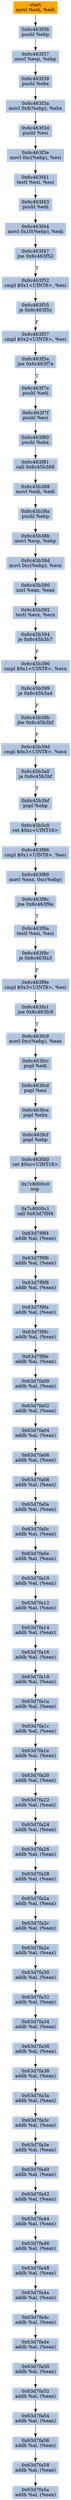 digraph G {
node[shape=rectangle,style=filled,fillcolor=lightsteelblue,color=lightsteelblue]
bgcolor="transparent"
a0x6c463f34movl_edi_edi[label="start\nmovl %edi, %edi",color="lightgrey",fillcolor="orange"];
a0x6c463f36pushl_ebp[label="0x6c463f36\npushl %ebp"];
a0x6c463f37movl_esp_ebp[label="0x6c463f37\nmovl %esp, %ebp"];
a0x6c463f39pushl_ebx[label="0x6c463f39\npushl %ebx"];
a0x6c463f3amovl_0x8ebp__ebx[label="0x6c463f3a\nmovl 0x8(%ebp), %ebx"];
a0x6c463f3dpushl_esi[label="0x6c463f3d\npushl %esi"];
a0x6c463f3emovl_0xcebp__esi[label="0x6c463f3e\nmovl 0xc(%ebp), %esi"];
a0x6c463f41testl_esi_esi[label="0x6c463f41\ntestl %esi, %esi"];
a0x6c463f43pushl_edi[label="0x6c463f43\npushl %edi"];
a0x6c463f44movl_0x10ebp__edi[label="0x6c463f44\nmovl 0x10(%ebp), %edi"];
a0x6c463f47jne_0x6c463f52[label="0x6c463f47\njne 0x6c463f52"];
a0x6c463f52cmpl_0x1UINT8_esi[label="0x6c463f52\ncmpl $0x1<UINT8>, %esi"];
a0x6c463f55je_0x6c463f5c[label="0x6c463f55\nje 0x6c463f5c"];
a0x6c463f57cmpl_0x2UINT8_esi[label="0x6c463f57\ncmpl $0x2<UINT8>, %esi"];
a0x6c463f5ajne_0x6c463f7e[label="0x6c463f5a\njne 0x6c463f7e"];
a0x6c463f7epushl_edi[label="0x6c463f7e\npushl %edi"];
a0x6c463f7fpushl_esi[label="0x6c463f7f\npushl %esi"];
a0x6c463f80pushl_ebx[label="0x6c463f80\npushl %ebx"];
a0x6c463f81call_0x6c45b388[label="0x6c463f81\ncall 0x6c45b388"];
a0x6c45b388movl_edi_edi[label="0x6c45b388\nmovl %edi, %edi"];
a0x6c45b38apushl_ebp[label="0x6c45b38a\npushl %ebp"];
a0x6c45b38bmovl_esp_ebp[label="0x6c45b38b\nmovl %esp, %ebp"];
a0x6c45b38dmovl_0xcebp__ecx[label="0x6c45b38d\nmovl 0xc(%ebp), %ecx"];
a0x6c45b390xorl_eax_eax[label="0x6c45b390\nxorl %eax, %eax"];
a0x6c45b392testl_ecx_ecx[label="0x6c45b392\ntestl %ecx, %ecx"];
a0x6c45b394je_0x6c45b3b7[label="0x6c45b394\nje 0x6c45b3b7"];
a0x6c45b396cmpl_0x1UINT8_ecx[label="0x6c45b396\ncmpl $0x1<UINT8>, %ecx"];
a0x6c45b399je_0x6c45b3a4[label="0x6c45b399\nje 0x6c45b3a4"];
a0x6c45b39bjbe_0x6c45b3bf[label="0x6c45b39b\njbe 0x6c45b3bf"];
a0x6c45b39dcmpl_0x3UINT8_ecx[label="0x6c45b39d\ncmpl $0x3<UINT8>, %ecx"];
a0x6c45b3a0ja_0x6c45b3bf[label="0x6c45b3a0\nja 0x6c45b3bf"];
a0x6c45b3bfpopl_ebp[label="0x6c45b3bf\npopl %ebp"];
a0x6c45b3c0ret_0xcUINT16[label="0x6c45b3c0\nret $0xc<UINT16>"];
a0x6c463f86cmpl_0x1UINT8_esi[label="0x6c463f86\ncmpl $0x1<UINT8>, %esi"];
a0x6c463f89movl_eax_0xcebp_[label="0x6c463f89\nmovl %eax, 0xc(%ebp)"];
a0x6c463f8cjne_0x6c463f9a[label="0x6c463f8c\njne 0x6c463f9a"];
a0x6c463f9atestl_esi_esi[label="0x6c463f9a\ntestl %esi, %esi"];
a0x6c463f9cje_0x6c463fa3[label="0x6c463f9c\nje 0x6c463fa3"];
a0x6c463f9ecmpl_0x3UINT8_esi[label="0x6c463f9e\ncmpl $0x3<UINT8>, %esi"];
a0x6c463fa1jne_0x6c463fc9[label="0x6c463fa1\njne 0x6c463fc9"];
a0x6c463fc9movl_0xcebp__eax[label="0x6c463fc9\nmovl 0xc(%ebp), %eax"];
a0x6c463fccpopl_edi[label="0x6c463fcc\npopl %edi"];
a0x6c463fcdpopl_esi[label="0x6c463fcd\npopl %esi"];
a0x6c463fcepopl_ebx[label="0x6c463fce\npopl %ebx"];
a0x6c463fcfpopl_ebp[label="0x6c463fcf\npopl %ebp"];
a0x6c463fd0ret_0xcUINT16[label="0x6c463fd0\nret $0xc<UINT16>"];
a0x7c8000c0nop_[label="0x7c8000c0\nnop "];
a0x7c8000c1call_0x63d7f9f4[label="0x7c8000c1\ncall 0x63d7f9f4"];
a0x63d7f9f4addb_al_eax_[label="0x63d7f9f4\naddb %al, (%eax)"];
a0x63d7f9f6addb_al_eax_[label="0x63d7f9f6\naddb %al, (%eax)"];
a0x63d7f9f8addb_al_eax_[label="0x63d7f9f8\naddb %al, (%eax)"];
a0x63d7f9faaddb_al_eax_[label="0x63d7f9fa\naddb %al, (%eax)"];
a0x63d7f9fcaddb_al_eax_[label="0x63d7f9fc\naddb %al, (%eax)"];
a0x63d7f9feaddb_al_eax_[label="0x63d7f9fe\naddb %al, (%eax)"];
a0x63d7fa00addb_al_eax_[label="0x63d7fa00\naddb %al, (%eax)"];
a0x63d7fa02addb_al_eax_[label="0x63d7fa02\naddb %al, (%eax)"];
a0x63d7fa04addb_al_eax_[label="0x63d7fa04\naddb %al, (%eax)"];
a0x63d7fa06addb_al_eax_[label="0x63d7fa06\naddb %al, (%eax)"];
a0x63d7fa08addb_al_eax_[label="0x63d7fa08\naddb %al, (%eax)"];
a0x63d7fa0aaddb_al_eax_[label="0x63d7fa0a\naddb %al, (%eax)"];
a0x63d7fa0caddb_al_eax_[label="0x63d7fa0c\naddb %al, (%eax)"];
a0x63d7fa0eaddb_al_eax_[label="0x63d7fa0e\naddb %al, (%eax)"];
a0x63d7fa10addb_al_eax_[label="0x63d7fa10\naddb %al, (%eax)"];
a0x63d7fa12addb_al_eax_[label="0x63d7fa12\naddb %al, (%eax)"];
a0x63d7fa14addb_al_eax_[label="0x63d7fa14\naddb %al, (%eax)"];
a0x63d7fa16addb_al_eax_[label="0x63d7fa16\naddb %al, (%eax)"];
a0x63d7fa18addb_al_eax_[label="0x63d7fa18\naddb %al, (%eax)"];
a0x63d7fa1aaddb_al_eax_[label="0x63d7fa1a\naddb %al, (%eax)"];
a0x63d7fa1caddb_al_eax_[label="0x63d7fa1c\naddb %al, (%eax)"];
a0x63d7fa1eaddb_al_eax_[label="0x63d7fa1e\naddb %al, (%eax)"];
a0x63d7fa20addb_al_eax_[label="0x63d7fa20\naddb %al, (%eax)"];
a0x63d7fa22addb_al_eax_[label="0x63d7fa22\naddb %al, (%eax)"];
a0x63d7fa24addb_al_eax_[label="0x63d7fa24\naddb %al, (%eax)"];
a0x63d7fa26addb_al_eax_[label="0x63d7fa26\naddb %al, (%eax)"];
a0x63d7fa28addb_al_eax_[label="0x63d7fa28\naddb %al, (%eax)"];
a0x63d7fa2aaddb_al_eax_[label="0x63d7fa2a\naddb %al, (%eax)"];
a0x63d7fa2caddb_al_eax_[label="0x63d7fa2c\naddb %al, (%eax)"];
a0x63d7fa2eaddb_al_eax_[label="0x63d7fa2e\naddb %al, (%eax)"];
a0x63d7fa30addb_al_eax_[label="0x63d7fa30\naddb %al, (%eax)"];
a0x63d7fa32addb_al_eax_[label="0x63d7fa32\naddb %al, (%eax)"];
a0x63d7fa34addb_al_eax_[label="0x63d7fa34\naddb %al, (%eax)"];
a0x63d7fa36addb_al_eax_[label="0x63d7fa36\naddb %al, (%eax)"];
a0x63d7fa38addb_al_eax_[label="0x63d7fa38\naddb %al, (%eax)"];
a0x63d7fa3aaddb_al_eax_[label="0x63d7fa3a\naddb %al, (%eax)"];
a0x63d7fa3caddb_al_eax_[label="0x63d7fa3c\naddb %al, (%eax)"];
a0x63d7fa3eaddb_al_eax_[label="0x63d7fa3e\naddb %al, (%eax)"];
a0x63d7fa40addb_al_eax_[label="0x63d7fa40\naddb %al, (%eax)"];
a0x63d7fa42addb_al_eax_[label="0x63d7fa42\naddb %al, (%eax)"];
a0x63d7fa44addb_al_eax_[label="0x63d7fa44\naddb %al, (%eax)"];
a0x63d7fa46addb_al_eax_[label="0x63d7fa46\naddb %al, (%eax)"];
a0x63d7fa48addb_al_eax_[label="0x63d7fa48\naddb %al, (%eax)"];
a0x63d7fa4aaddb_al_eax_[label="0x63d7fa4a\naddb %al, (%eax)"];
a0x63d7fa4caddb_al_eax_[label="0x63d7fa4c\naddb %al, (%eax)"];
a0x63d7fa4eaddb_al_eax_[label="0x63d7fa4e\naddb %al, (%eax)"];
a0x63d7fa50addb_al_eax_[label="0x63d7fa50\naddb %al, (%eax)"];
a0x63d7fa52addb_al_eax_[label="0x63d7fa52\naddb %al, (%eax)"];
a0x63d7fa54addb_al_eax_[label="0x63d7fa54\naddb %al, (%eax)"];
a0x63d7fa56addb_al_eax_[label="0x63d7fa56\naddb %al, (%eax)"];
a0x63d7fa58addb_al_eax_[label="0x63d7fa58\naddb %al, (%eax)"];
a0x63d7fa5aaddb_al_eax_[label="0x63d7fa5a\naddb %al, (%eax)"];
a0x6c463f34movl_edi_edi -> a0x6c463f36pushl_ebp [color="#000000"];
a0x6c463f36pushl_ebp -> a0x6c463f37movl_esp_ebp [color="#000000"];
a0x6c463f37movl_esp_ebp -> a0x6c463f39pushl_ebx [color="#000000"];
a0x6c463f39pushl_ebx -> a0x6c463f3amovl_0x8ebp__ebx [color="#000000"];
a0x6c463f3amovl_0x8ebp__ebx -> a0x6c463f3dpushl_esi [color="#000000"];
a0x6c463f3dpushl_esi -> a0x6c463f3emovl_0xcebp__esi [color="#000000"];
a0x6c463f3emovl_0xcebp__esi -> a0x6c463f41testl_esi_esi [color="#000000"];
a0x6c463f41testl_esi_esi -> a0x6c463f43pushl_edi [color="#000000"];
a0x6c463f43pushl_edi -> a0x6c463f44movl_0x10ebp__edi [color="#000000"];
a0x6c463f44movl_0x10ebp__edi -> a0x6c463f47jne_0x6c463f52 [color="#000000"];
a0x6c463f47jne_0x6c463f52 -> a0x6c463f52cmpl_0x1UINT8_esi [color="#000000",label="T"];
a0x6c463f52cmpl_0x1UINT8_esi -> a0x6c463f55je_0x6c463f5c [color="#000000"];
a0x6c463f55je_0x6c463f5c -> a0x6c463f57cmpl_0x2UINT8_esi [color="#000000",label="F"];
a0x6c463f57cmpl_0x2UINT8_esi -> a0x6c463f5ajne_0x6c463f7e [color="#000000"];
a0x6c463f5ajne_0x6c463f7e -> a0x6c463f7epushl_edi [color="#000000",label="T"];
a0x6c463f7epushl_edi -> a0x6c463f7fpushl_esi [color="#000000"];
a0x6c463f7fpushl_esi -> a0x6c463f80pushl_ebx [color="#000000"];
a0x6c463f80pushl_ebx -> a0x6c463f81call_0x6c45b388 [color="#000000"];
a0x6c463f81call_0x6c45b388 -> a0x6c45b388movl_edi_edi [color="#000000"];
a0x6c45b388movl_edi_edi -> a0x6c45b38apushl_ebp [color="#000000"];
a0x6c45b38apushl_ebp -> a0x6c45b38bmovl_esp_ebp [color="#000000"];
a0x6c45b38bmovl_esp_ebp -> a0x6c45b38dmovl_0xcebp__ecx [color="#000000"];
a0x6c45b38dmovl_0xcebp__ecx -> a0x6c45b390xorl_eax_eax [color="#000000"];
a0x6c45b390xorl_eax_eax -> a0x6c45b392testl_ecx_ecx [color="#000000"];
a0x6c45b392testl_ecx_ecx -> a0x6c45b394je_0x6c45b3b7 [color="#000000"];
a0x6c45b394je_0x6c45b3b7 -> a0x6c45b396cmpl_0x1UINT8_ecx [color="#000000",label="F"];
a0x6c45b396cmpl_0x1UINT8_ecx -> a0x6c45b399je_0x6c45b3a4 [color="#000000"];
a0x6c45b399je_0x6c45b3a4 -> a0x6c45b39bjbe_0x6c45b3bf [color="#000000",label="F"];
a0x6c45b39bjbe_0x6c45b3bf -> a0x6c45b39dcmpl_0x3UINT8_ecx [color="#000000",label="F"];
a0x6c45b39dcmpl_0x3UINT8_ecx -> a0x6c45b3a0ja_0x6c45b3bf [color="#000000"];
a0x6c45b3a0ja_0x6c45b3bf -> a0x6c45b3bfpopl_ebp [color="#000000",label="T"];
a0x6c45b3bfpopl_ebp -> a0x6c45b3c0ret_0xcUINT16 [color="#000000"];
a0x6c45b3c0ret_0xcUINT16 -> a0x6c463f86cmpl_0x1UINT8_esi [color="#000000"];
a0x6c463f86cmpl_0x1UINT8_esi -> a0x6c463f89movl_eax_0xcebp_ [color="#000000"];
a0x6c463f89movl_eax_0xcebp_ -> a0x6c463f8cjne_0x6c463f9a [color="#000000"];
a0x6c463f8cjne_0x6c463f9a -> a0x6c463f9atestl_esi_esi [color="#000000",label="T"];
a0x6c463f9atestl_esi_esi -> a0x6c463f9cje_0x6c463fa3 [color="#000000"];
a0x6c463f9cje_0x6c463fa3 -> a0x6c463f9ecmpl_0x3UINT8_esi [color="#000000",label="F"];
a0x6c463f9ecmpl_0x3UINT8_esi -> a0x6c463fa1jne_0x6c463fc9 [color="#000000"];
a0x6c463fa1jne_0x6c463fc9 -> a0x6c463fc9movl_0xcebp__eax [color="#000000",label="T"];
a0x6c463fc9movl_0xcebp__eax -> a0x6c463fccpopl_edi [color="#000000"];
a0x6c463fccpopl_edi -> a0x6c463fcdpopl_esi [color="#000000"];
a0x6c463fcdpopl_esi -> a0x6c463fcepopl_ebx [color="#000000"];
a0x6c463fcepopl_ebx -> a0x6c463fcfpopl_ebp [color="#000000"];
a0x6c463fcfpopl_ebp -> a0x6c463fd0ret_0xcUINT16 [color="#000000"];
a0x6c463fd0ret_0xcUINT16 -> a0x7c8000c0nop_ [color="#000000"];
a0x7c8000c0nop_ -> a0x7c8000c1call_0x63d7f9f4 [color="#000000"];
a0x7c8000c1call_0x63d7f9f4 -> a0x63d7f9f4addb_al_eax_ [color="#000000"];
a0x63d7f9f4addb_al_eax_ -> a0x63d7f9f6addb_al_eax_ [color="#000000"];
a0x63d7f9f6addb_al_eax_ -> a0x63d7f9f8addb_al_eax_ [color="#000000"];
a0x63d7f9f8addb_al_eax_ -> a0x63d7f9faaddb_al_eax_ [color="#000000"];
a0x63d7f9faaddb_al_eax_ -> a0x63d7f9fcaddb_al_eax_ [color="#000000"];
a0x63d7f9fcaddb_al_eax_ -> a0x63d7f9feaddb_al_eax_ [color="#000000"];
a0x63d7f9feaddb_al_eax_ -> a0x63d7fa00addb_al_eax_ [color="#000000"];
a0x63d7fa00addb_al_eax_ -> a0x63d7fa02addb_al_eax_ [color="#000000"];
a0x63d7fa02addb_al_eax_ -> a0x63d7fa04addb_al_eax_ [color="#000000"];
a0x63d7fa04addb_al_eax_ -> a0x63d7fa06addb_al_eax_ [color="#000000"];
a0x63d7fa06addb_al_eax_ -> a0x63d7fa08addb_al_eax_ [color="#000000"];
a0x63d7fa08addb_al_eax_ -> a0x63d7fa0aaddb_al_eax_ [color="#000000"];
a0x63d7fa0aaddb_al_eax_ -> a0x63d7fa0caddb_al_eax_ [color="#000000"];
a0x63d7fa0caddb_al_eax_ -> a0x63d7fa0eaddb_al_eax_ [color="#000000"];
a0x63d7fa0eaddb_al_eax_ -> a0x63d7fa10addb_al_eax_ [color="#000000"];
a0x63d7fa10addb_al_eax_ -> a0x63d7fa12addb_al_eax_ [color="#000000"];
a0x63d7fa12addb_al_eax_ -> a0x63d7fa14addb_al_eax_ [color="#000000"];
a0x63d7fa14addb_al_eax_ -> a0x63d7fa16addb_al_eax_ [color="#000000"];
a0x63d7fa16addb_al_eax_ -> a0x63d7fa18addb_al_eax_ [color="#000000"];
a0x63d7fa18addb_al_eax_ -> a0x63d7fa1aaddb_al_eax_ [color="#000000"];
a0x63d7fa1aaddb_al_eax_ -> a0x63d7fa1caddb_al_eax_ [color="#000000"];
a0x63d7fa1caddb_al_eax_ -> a0x63d7fa1eaddb_al_eax_ [color="#000000"];
a0x63d7fa1eaddb_al_eax_ -> a0x63d7fa20addb_al_eax_ [color="#000000"];
a0x63d7fa20addb_al_eax_ -> a0x63d7fa22addb_al_eax_ [color="#000000"];
a0x63d7fa22addb_al_eax_ -> a0x63d7fa24addb_al_eax_ [color="#000000"];
a0x63d7fa24addb_al_eax_ -> a0x63d7fa26addb_al_eax_ [color="#000000"];
a0x63d7fa26addb_al_eax_ -> a0x63d7fa28addb_al_eax_ [color="#000000"];
a0x63d7fa28addb_al_eax_ -> a0x63d7fa2aaddb_al_eax_ [color="#000000"];
a0x63d7fa2aaddb_al_eax_ -> a0x63d7fa2caddb_al_eax_ [color="#000000"];
a0x63d7fa2caddb_al_eax_ -> a0x63d7fa2eaddb_al_eax_ [color="#000000"];
a0x63d7fa2eaddb_al_eax_ -> a0x63d7fa30addb_al_eax_ [color="#000000"];
a0x63d7fa30addb_al_eax_ -> a0x63d7fa32addb_al_eax_ [color="#000000"];
a0x63d7fa32addb_al_eax_ -> a0x63d7fa34addb_al_eax_ [color="#000000"];
a0x63d7fa34addb_al_eax_ -> a0x63d7fa36addb_al_eax_ [color="#000000"];
a0x63d7fa36addb_al_eax_ -> a0x63d7fa38addb_al_eax_ [color="#000000"];
a0x63d7fa38addb_al_eax_ -> a0x63d7fa3aaddb_al_eax_ [color="#000000"];
a0x63d7fa3aaddb_al_eax_ -> a0x63d7fa3caddb_al_eax_ [color="#000000"];
a0x63d7fa3caddb_al_eax_ -> a0x63d7fa3eaddb_al_eax_ [color="#000000"];
a0x63d7fa3eaddb_al_eax_ -> a0x63d7fa40addb_al_eax_ [color="#000000"];
a0x63d7fa40addb_al_eax_ -> a0x63d7fa42addb_al_eax_ [color="#000000"];
a0x63d7fa42addb_al_eax_ -> a0x63d7fa44addb_al_eax_ [color="#000000"];
a0x63d7fa44addb_al_eax_ -> a0x63d7fa46addb_al_eax_ [color="#000000"];
a0x63d7fa46addb_al_eax_ -> a0x63d7fa48addb_al_eax_ [color="#000000"];
a0x63d7fa48addb_al_eax_ -> a0x63d7fa4aaddb_al_eax_ [color="#000000"];
a0x63d7fa4aaddb_al_eax_ -> a0x63d7fa4caddb_al_eax_ [color="#000000"];
a0x63d7fa4caddb_al_eax_ -> a0x63d7fa4eaddb_al_eax_ [color="#000000"];
a0x63d7fa4eaddb_al_eax_ -> a0x63d7fa50addb_al_eax_ [color="#000000"];
a0x63d7fa50addb_al_eax_ -> a0x63d7fa52addb_al_eax_ [color="#000000"];
a0x63d7fa52addb_al_eax_ -> a0x63d7fa54addb_al_eax_ [color="#000000"];
a0x63d7fa54addb_al_eax_ -> a0x63d7fa56addb_al_eax_ [color="#000000"];
a0x63d7fa56addb_al_eax_ -> a0x63d7fa58addb_al_eax_ [color="#000000"];
a0x63d7fa58addb_al_eax_ -> a0x63d7fa5aaddb_al_eax_ [color="#000000"];
}
